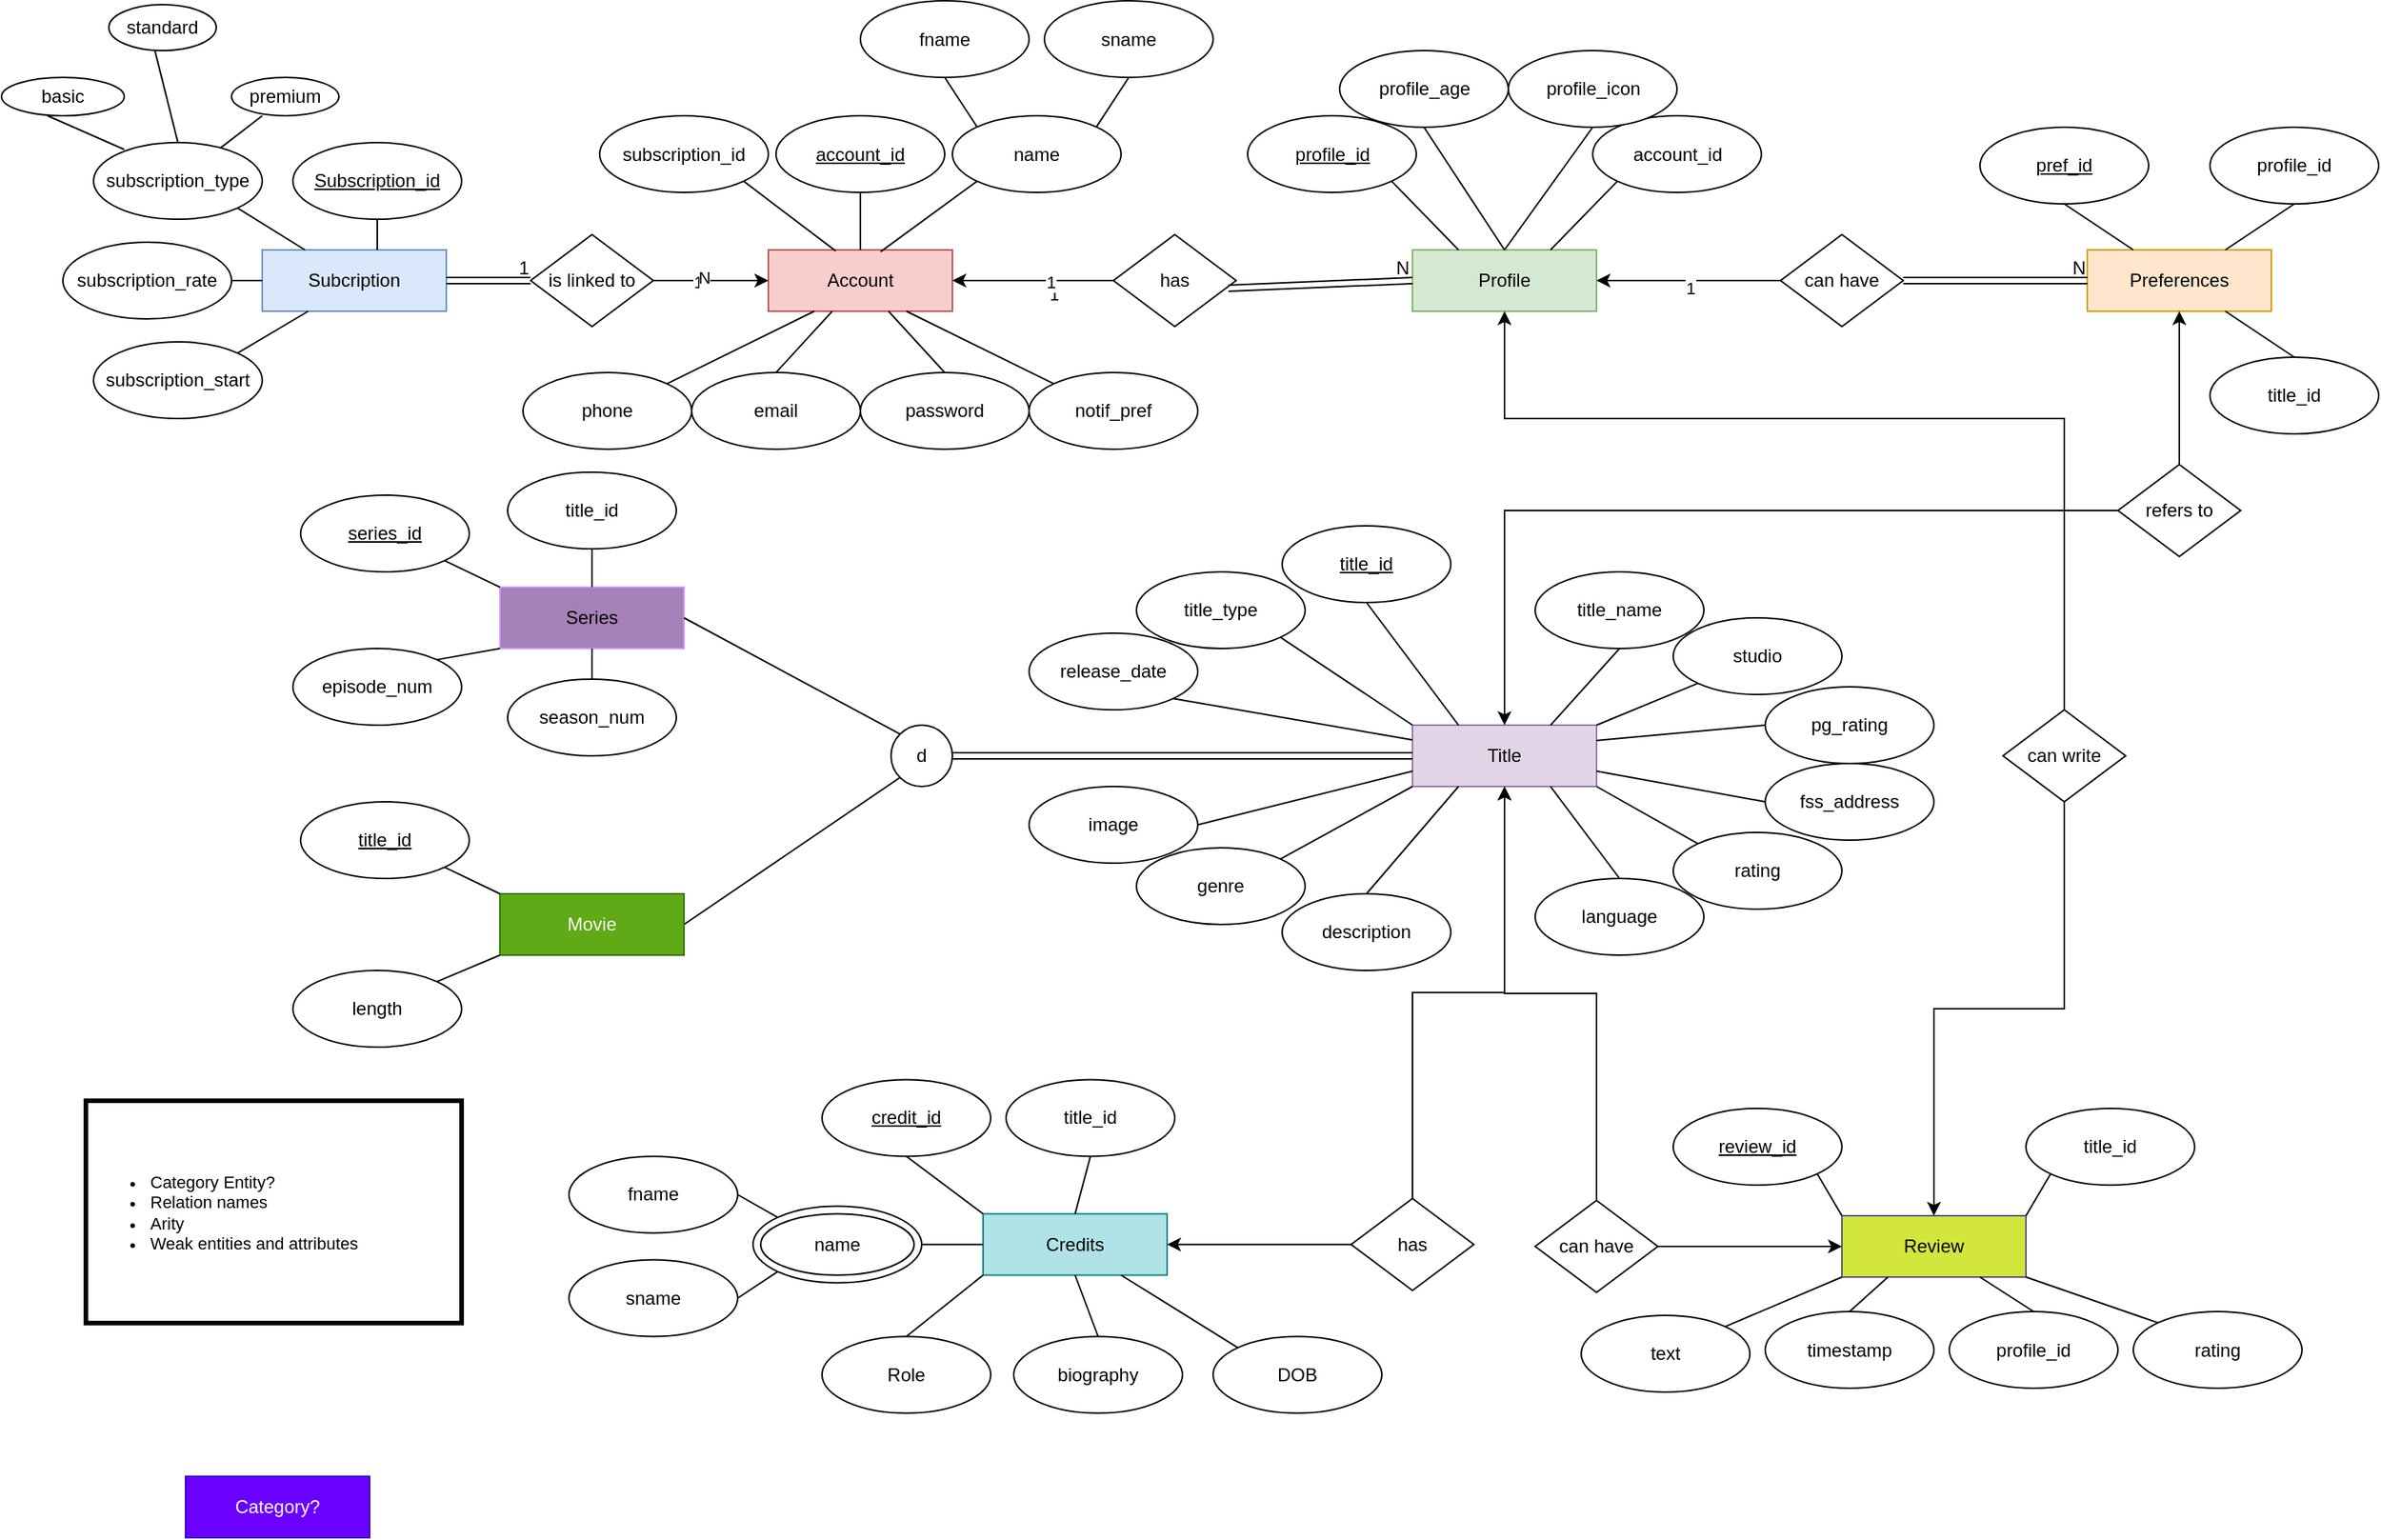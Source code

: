 <mxfile version="24.4.0" type="github">
  <diagram id="R2lEEEUBdFMjLlhIrx00" name="Page-1">
    <mxGraphModel dx="2068" dy="892" grid="1" gridSize="10" guides="1" tooltips="1" connect="1" arrows="1" fold="1" page="1" pageScale="1" pageWidth="850" pageHeight="1100" math="0" shadow="0" extFonts="Permanent Marker^https://fonts.googleapis.com/css?family=Permanent+Marker">
      <root>
        <mxCell id="0" />
        <mxCell id="1" parent="0" />
        <mxCell id="BXfX2sPfwJoqlkLl3I13-1" value="Subcription" style="rounded=0;whiteSpace=wrap;html=1;fillColor=#dae8fc;strokeColor=#6c8ebf;" parent="1" vertex="1">
          <mxGeometry x="170" y="190" width="120" height="40" as="geometry" />
        </mxCell>
        <mxCell id="BXfX2sPfwJoqlkLl3I13-2" value="Account" style="rounded=0;whiteSpace=wrap;html=1;fillColor=#f8cecc;strokeColor=#b85450;" parent="1" vertex="1">
          <mxGeometry x="500" y="190" width="120" height="40" as="geometry" />
        </mxCell>
        <mxCell id="BXfX2sPfwJoqlkLl3I13-3" value="Profile" style="whiteSpace=wrap;html=1;fillColor=#d5e8d4;strokeColor=#82b366;" parent="1" vertex="1">
          <mxGeometry x="920" y="190" width="120" height="40" as="geometry" />
        </mxCell>
        <mxCell id="BXfX2sPfwJoqlkLl3I13-4" value="Preferences" style="whiteSpace=wrap;html=1;fillColor=#ffe6cc;strokeColor=#d79b00;" parent="1" vertex="1">
          <mxGeometry x="1360" y="190" width="120" height="40" as="geometry" />
        </mxCell>
        <mxCell id="BXfX2sPfwJoqlkLl3I13-5" value="Title" style="whiteSpace=wrap;html=1;fillColor=#e1d5e7;strokeColor=#9673a6;" parent="1" vertex="1">
          <mxGeometry x="920" y="500" width="120" height="40" as="geometry" />
        </mxCell>
        <mxCell id="ndwgXnCIKZq1DW0BV6WI-14" style="edgeStyle=none;rounded=0;orthogonalLoop=1;jettySize=auto;html=1;exitX=1;exitY=0.5;exitDx=0;exitDy=0;entryX=0;entryY=1;entryDx=0;entryDy=0;strokeColor=default;align=center;verticalAlign=middle;fontFamily=Helvetica;fontSize=11;fontColor=default;labelBackgroundColor=default;endArrow=none;endFill=0;" parent="1" source="BXfX2sPfwJoqlkLl3I13-6" target="ndwgXnCIKZq1DW0BV6WI-3" edge="1">
          <mxGeometry relative="1" as="geometry" />
        </mxCell>
        <mxCell id="BXfX2sPfwJoqlkLl3I13-6" value="Movie" style="whiteSpace=wrap;html=1;fillColor=#60a917;strokeColor=#2D7600;fontColor=#ffffff;" parent="1" vertex="1">
          <mxGeometry x="325" y="610" width="120" height="40" as="geometry" />
        </mxCell>
        <mxCell id="BXfX2sPfwJoqlkLl3I13-7" value="Series" style="whiteSpace=wrap;html=1;fillColor=#A680B8;strokeColor=#CC99FF;" parent="1" vertex="1">
          <mxGeometry x="325" y="410" width="120" height="40" as="geometry" />
        </mxCell>
        <mxCell id="BXfX2sPfwJoqlkLl3I13-8" value="&lt;u&gt;Subscription_id&lt;/u&gt;" style="ellipse;whiteSpace=wrap;html=1;" parent="1" vertex="1">
          <mxGeometry x="190" y="120" width="110" height="50" as="geometry" />
        </mxCell>
        <mxCell id="ndwgXnCIKZq1DW0BV6WI-19" style="edgeStyle=none;rounded=0;orthogonalLoop=1;jettySize=auto;html=1;exitX=1;exitY=1;exitDx=0;exitDy=0;strokeColor=default;align=center;verticalAlign=middle;fontFamily=Helvetica;fontSize=11;fontColor=default;labelBackgroundColor=default;endArrow=none;endFill=0;" parent="1" source="BXfX2sPfwJoqlkLl3I13-11" target="BXfX2sPfwJoqlkLl3I13-1" edge="1">
          <mxGeometry relative="1" as="geometry" />
        </mxCell>
        <mxCell id="BXfX2sPfwJoqlkLl3I13-11" value="subscription_type" style="ellipse;whiteSpace=wrap;html=1;" parent="1" vertex="1">
          <mxGeometry x="60" y="120" width="110" height="50" as="geometry" />
        </mxCell>
        <mxCell id="4RAcwE54EBoy_HI3zGKQ-59" style="edgeStyle=none;rounded=0;orthogonalLoop=1;jettySize=auto;html=1;exitX=0.5;exitY=1;exitDx=0;exitDy=0;entryX=0.5;entryY=0;entryDx=0;entryDy=0;strokeColor=default;align=center;verticalAlign=middle;fontFamily=Helvetica;fontSize=11;fontColor=default;labelBackgroundColor=default;endArrow=none;endFill=0;" parent="1" source="BXfX2sPfwJoqlkLl3I13-12" target="BXfX2sPfwJoqlkLl3I13-2" edge="1">
          <mxGeometry relative="1" as="geometry" />
        </mxCell>
        <mxCell id="BXfX2sPfwJoqlkLl3I13-12" value="&lt;u&gt;account_id&lt;/u&gt;" style="ellipse;whiteSpace=wrap;html=1;" parent="1" vertex="1">
          <mxGeometry x="505" y="102.5" width="110" height="50" as="geometry" />
        </mxCell>
        <mxCell id="BXfX2sPfwJoqlkLl3I13-13" value="name" style="ellipse;whiteSpace=wrap;html=1;" parent="1" vertex="1">
          <mxGeometry x="620" y="102.5" width="110" height="50" as="geometry" />
        </mxCell>
        <mxCell id="4RAcwE54EBoy_HI3zGKQ-55" style="edgeStyle=none;rounded=0;orthogonalLoop=1;jettySize=auto;html=1;exitX=0;exitY=0;exitDx=0;exitDy=0;entryX=0.75;entryY=1;entryDx=0;entryDy=0;strokeColor=default;align=center;verticalAlign=middle;fontFamily=Helvetica;fontSize=11;fontColor=default;labelBackgroundColor=default;endArrow=none;endFill=0;" parent="1" source="BXfX2sPfwJoqlkLl3I13-15" target="BXfX2sPfwJoqlkLl3I13-2" edge="1">
          <mxGeometry relative="1" as="geometry" />
        </mxCell>
        <mxCell id="BXfX2sPfwJoqlkLl3I13-15" value="notif_pref" style="ellipse;whiteSpace=wrap;html=1;" parent="1" vertex="1">
          <mxGeometry x="670" y="270" width="110" height="50" as="geometry" />
        </mxCell>
        <mxCell id="4RAcwE54EBoy_HI3zGKQ-56" style="edgeStyle=none;rounded=0;orthogonalLoop=1;jettySize=auto;html=1;exitX=0.5;exitY=0;exitDx=0;exitDy=0;strokeColor=default;align=center;verticalAlign=middle;fontFamily=Helvetica;fontSize=11;fontColor=default;labelBackgroundColor=default;endArrow=none;endFill=0;" parent="1" source="BXfX2sPfwJoqlkLl3I13-16" target="BXfX2sPfwJoqlkLl3I13-2" edge="1">
          <mxGeometry relative="1" as="geometry" />
        </mxCell>
        <mxCell id="BXfX2sPfwJoqlkLl3I13-16" value="password" style="ellipse;whiteSpace=wrap;html=1;" parent="1" vertex="1">
          <mxGeometry x="560" y="270" width="110" height="50" as="geometry" />
        </mxCell>
        <mxCell id="4RAcwE54EBoy_HI3zGKQ-54" style="edgeStyle=none;rounded=0;orthogonalLoop=1;jettySize=auto;html=1;exitX=0.5;exitY=0;exitDx=0;exitDy=0;strokeColor=default;align=center;verticalAlign=middle;fontFamily=Helvetica;fontSize=11;fontColor=default;labelBackgroundColor=default;endArrow=none;endFill=0;" parent="1" source="BXfX2sPfwJoqlkLl3I13-17" target="BXfX2sPfwJoqlkLl3I13-2" edge="1">
          <mxGeometry relative="1" as="geometry" />
        </mxCell>
        <mxCell id="BXfX2sPfwJoqlkLl3I13-17" value="email&lt;span style=&quot;color: rgba(0, 0, 0, 0); font-family: monospace; font-size: 0px; text-align: start; text-wrap: nowrap;&quot;&gt;%3CmxGraphModel%3E%3Croot%3E%3CmxCell%20id%3D%220%22%2F%3E%3CmxCell%20id%3D%221%22%20parent%3D%220%22%2F%3E%3CmxCell%20id%3D%222%22%20value%3D%22user_id%22%20style%3D%22ellipse%3BwhiteSpace%3Dwrap%3Bhtml%3D1%3B%22%20vertex%3D%221%22%20parent%3D%221%22%3E%3CmxGeometry%20x%3D%22300%22%20y%3D%22500%22%20width%3D%22110%22%20height%3D%2250%22%20as%3D%22geometry%22%2F%3E%3C%2FmxCell%3E%3C%2Froot%3E%3C%2FmxGraphModel%3E&lt;/span&gt;&lt;span style=&quot;color: rgba(0, 0, 0, 0); font-family: monospace; font-size: 0px; text-align: start; text-wrap: nowrap;&quot;&gt;%3CmxGraphModel%3E%3Croot%3E%3CmxCell%20id%3D%220%22%2F%3E%3CmxCell%20id%3D%221%22%20parent%3D%220%22%2F%3E%3CmxCell%20id%3D%222%22%20value%3D%22user_id%22%20style%3D%22ellipse%3BwhiteSpace%3Dwrap%3Bhtml%3D1%3B%22%20vertex%3D%221%22%20parent%3D%221%22%3E%3CmxGeometry%20x%3D%22300%22%20y%3D%22500%22%20width%3D%22110%22%20height%3D%2250%22%20as%3D%22geometry%22%2F%3E%3C%2FmxCell%3E%3C%2Froot%3E%3C%2FmxGraphModel%3E&lt;/span&gt;" style="ellipse;whiteSpace=wrap;html=1;" parent="1" vertex="1">
          <mxGeometry x="450" y="270" width="110" height="50" as="geometry" />
        </mxCell>
        <mxCell id="4RAcwE54EBoy_HI3zGKQ-53" style="rounded=0;orthogonalLoop=1;jettySize=auto;html=1;exitX=1;exitY=0;exitDx=0;exitDy=0;entryX=0.25;entryY=1;entryDx=0;entryDy=0;endArrow=none;endFill=0;" parent="1" source="BXfX2sPfwJoqlkLl3I13-18" target="BXfX2sPfwJoqlkLl3I13-2" edge="1">
          <mxGeometry relative="1" as="geometry" />
        </mxCell>
        <mxCell id="BXfX2sPfwJoqlkLl3I13-18" value="phone" style="ellipse;whiteSpace=wrap;html=1;" parent="1" vertex="1">
          <mxGeometry x="340" y="270" width="110" height="50" as="geometry" />
        </mxCell>
        <mxCell id="BXfX2sPfwJoqlkLl3I13-19" value="subscription_id" style="ellipse;whiteSpace=wrap;html=1;" parent="1" vertex="1">
          <mxGeometry x="390" y="102.5" width="110" height="50" as="geometry" />
        </mxCell>
        <mxCell id="4RAcwE54EBoy_HI3zGKQ-62" style="edgeStyle=none;rounded=0;orthogonalLoop=1;jettySize=auto;html=1;exitX=0.5;exitY=1;exitDx=0;exitDy=0;entryX=0;entryY=0;entryDx=0;entryDy=0;strokeColor=default;align=center;verticalAlign=middle;fontFamily=Helvetica;fontSize=11;fontColor=default;labelBackgroundColor=default;endArrow=none;endFill=0;" parent="1" source="BXfX2sPfwJoqlkLl3I13-20" target="BXfX2sPfwJoqlkLl3I13-13" edge="1">
          <mxGeometry relative="1" as="geometry" />
        </mxCell>
        <mxCell id="BXfX2sPfwJoqlkLl3I13-20" value="fname" style="ellipse;whiteSpace=wrap;html=1;" parent="1" vertex="1">
          <mxGeometry x="560" y="27.5" width="110" height="50" as="geometry" />
        </mxCell>
        <mxCell id="4RAcwE54EBoy_HI3zGKQ-63" style="edgeStyle=none;rounded=0;orthogonalLoop=1;jettySize=auto;html=1;exitX=0.5;exitY=1;exitDx=0;exitDy=0;entryX=1;entryY=0;entryDx=0;entryDy=0;strokeColor=default;align=center;verticalAlign=middle;fontFamily=Helvetica;fontSize=11;fontColor=default;labelBackgroundColor=default;endArrow=none;endFill=0;" parent="1" source="BXfX2sPfwJoqlkLl3I13-21" target="BXfX2sPfwJoqlkLl3I13-13" edge="1">
          <mxGeometry relative="1" as="geometry" />
        </mxCell>
        <mxCell id="BXfX2sPfwJoqlkLl3I13-21" value="sname" style="ellipse;whiteSpace=wrap;html=1;" parent="1" vertex="1">
          <mxGeometry x="680" y="27.5" width="110" height="50" as="geometry" />
        </mxCell>
        <mxCell id="4RAcwE54EBoy_HI3zGKQ-67" style="edgeStyle=none;rounded=0;orthogonalLoop=1;jettySize=auto;html=1;exitX=0;exitY=1;exitDx=0;exitDy=0;entryX=0.75;entryY=0;entryDx=0;entryDy=0;strokeColor=default;align=center;verticalAlign=middle;fontFamily=Helvetica;fontSize=11;fontColor=default;labelBackgroundColor=default;endArrow=none;endFill=0;" parent="1" source="BXfX2sPfwJoqlkLl3I13-22" target="BXfX2sPfwJoqlkLl3I13-3" edge="1">
          <mxGeometry relative="1" as="geometry" />
        </mxCell>
        <mxCell id="BXfX2sPfwJoqlkLl3I13-22" value="account_id" style="ellipse;whiteSpace=wrap;html=1;" parent="1" vertex="1">
          <mxGeometry x="1037.5" y="102.5" width="110" height="50" as="geometry" />
        </mxCell>
        <mxCell id="4RAcwE54EBoy_HI3zGKQ-64" style="edgeStyle=none;rounded=0;orthogonalLoop=1;jettySize=auto;html=1;exitX=1;exitY=1;exitDx=0;exitDy=0;entryX=0.25;entryY=0;entryDx=0;entryDy=0;strokeColor=default;align=center;verticalAlign=middle;fontFamily=Helvetica;fontSize=11;fontColor=default;labelBackgroundColor=default;endArrow=none;endFill=0;" parent="1" source="BXfX2sPfwJoqlkLl3I13-23" target="BXfX2sPfwJoqlkLl3I13-3" edge="1">
          <mxGeometry relative="1" as="geometry" />
        </mxCell>
        <mxCell id="BXfX2sPfwJoqlkLl3I13-23" value="&lt;u&gt;profile_id&lt;/u&gt;" style="ellipse;whiteSpace=wrap;html=1;" parent="1" vertex="1">
          <mxGeometry x="812.5" y="102.5" width="110" height="50" as="geometry" />
        </mxCell>
        <mxCell id="4RAcwE54EBoy_HI3zGKQ-66" style="edgeStyle=none;rounded=0;orthogonalLoop=1;jettySize=auto;html=1;exitX=0.5;exitY=1;exitDx=0;exitDy=0;entryX=0.5;entryY=0;entryDx=0;entryDy=0;strokeColor=default;align=center;verticalAlign=middle;fontFamily=Helvetica;fontSize=11;fontColor=default;labelBackgroundColor=default;endArrow=none;endFill=0;" parent="1" source="BXfX2sPfwJoqlkLl3I13-25" target="BXfX2sPfwJoqlkLl3I13-3" edge="1">
          <mxGeometry relative="1" as="geometry" />
        </mxCell>
        <mxCell id="BXfX2sPfwJoqlkLl3I13-25" value="profile_icon" style="ellipse;whiteSpace=wrap;html=1;" parent="1" vertex="1">
          <mxGeometry x="982.5" y="60" width="110" height="50" as="geometry" />
        </mxCell>
        <mxCell id="4RAcwE54EBoy_HI3zGKQ-65" style="edgeStyle=none;rounded=0;orthogonalLoop=1;jettySize=auto;html=1;exitX=0.5;exitY=1;exitDx=0;exitDy=0;entryX=0.5;entryY=0;entryDx=0;entryDy=0;strokeColor=default;align=center;verticalAlign=middle;fontFamily=Helvetica;fontSize=11;fontColor=default;labelBackgroundColor=default;endArrow=none;endFill=0;" parent="1" source="BXfX2sPfwJoqlkLl3I13-26" target="BXfX2sPfwJoqlkLl3I13-3" edge="1">
          <mxGeometry relative="1" as="geometry" />
        </mxCell>
        <mxCell id="BXfX2sPfwJoqlkLl3I13-26" value="profile_age" style="ellipse;whiteSpace=wrap;html=1;" parent="1" vertex="1">
          <mxGeometry x="872.5" y="60" width="110" height="50" as="geometry" />
        </mxCell>
        <mxCell id="4RAcwE54EBoy_HI3zGKQ-78" style="edgeStyle=none;rounded=0;orthogonalLoop=1;jettySize=auto;html=1;exitX=0.5;exitY=1;exitDx=0;exitDy=0;entryX=0.25;entryY=0;entryDx=0;entryDy=0;strokeColor=default;align=center;verticalAlign=middle;fontFamily=Helvetica;fontSize=11;fontColor=default;labelBackgroundColor=default;endArrow=none;endFill=0;" parent="1" source="BXfX2sPfwJoqlkLl3I13-27" target="BXfX2sPfwJoqlkLl3I13-5" edge="1">
          <mxGeometry relative="1" as="geometry" />
        </mxCell>
        <mxCell id="BXfX2sPfwJoqlkLl3I13-27" value="&lt;u&gt;title_id&lt;/u&gt;" style="ellipse;whiteSpace=wrap;html=1;" parent="1" vertex="1">
          <mxGeometry x="835" y="370" width="110" height="50" as="geometry" />
        </mxCell>
        <mxCell id="4RAcwE54EBoy_HI3zGKQ-84" style="edgeStyle=none;rounded=0;orthogonalLoop=1;jettySize=auto;html=1;exitX=0.5;exitY=1;exitDx=0;exitDy=0;entryX=0.75;entryY=0;entryDx=0;entryDy=0;strokeColor=default;align=center;verticalAlign=middle;fontFamily=Helvetica;fontSize=11;fontColor=default;labelBackgroundColor=default;endArrow=none;endFill=0;" parent="1" source="BXfX2sPfwJoqlkLl3I13-28" target="BXfX2sPfwJoqlkLl3I13-5" edge="1">
          <mxGeometry relative="1" as="geometry" />
        </mxCell>
        <mxCell id="BXfX2sPfwJoqlkLl3I13-28" value="title_name" style="ellipse;whiteSpace=wrap;html=1;" parent="1" vertex="1">
          <mxGeometry x="1000" y="400" width="110" height="50" as="geometry" />
        </mxCell>
        <mxCell id="4RAcwE54EBoy_HI3zGKQ-82" style="edgeStyle=none;rounded=0;orthogonalLoop=1;jettySize=auto;html=1;exitX=1;exitY=0;exitDx=0;exitDy=0;entryX=0;entryY=1;entryDx=0;entryDy=0;strokeColor=default;align=center;verticalAlign=middle;fontFamily=Helvetica;fontSize=11;fontColor=default;labelBackgroundColor=default;endArrow=none;endFill=0;" parent="1" source="BXfX2sPfwJoqlkLl3I13-29" target="BXfX2sPfwJoqlkLl3I13-5" edge="1">
          <mxGeometry relative="1" as="geometry" />
        </mxCell>
        <mxCell id="BXfX2sPfwJoqlkLl3I13-29" value="genre" style="ellipse;whiteSpace=wrap;html=1;" parent="1" vertex="1">
          <mxGeometry x="740" y="580" width="110" height="50" as="geometry" />
        </mxCell>
        <mxCell id="4RAcwE54EBoy_HI3zGKQ-85" style="edgeStyle=none;rounded=0;orthogonalLoop=1;jettySize=auto;html=1;exitX=0;exitY=1;exitDx=0;exitDy=0;entryX=1;entryY=0;entryDx=0;entryDy=0;strokeColor=default;align=center;verticalAlign=middle;fontFamily=Helvetica;fontSize=11;fontColor=default;labelBackgroundColor=default;endArrow=none;endFill=0;" parent="1" source="BXfX2sPfwJoqlkLl3I13-30" target="BXfX2sPfwJoqlkLl3I13-5" edge="1">
          <mxGeometry relative="1" as="geometry" />
        </mxCell>
        <mxCell id="BXfX2sPfwJoqlkLl3I13-30" value="studio" style="ellipse;whiteSpace=wrap;html=1;" parent="1" vertex="1">
          <mxGeometry x="1090" y="430" width="110" height="50" as="geometry" />
        </mxCell>
        <mxCell id="4RAcwE54EBoy_HI3zGKQ-89" style="edgeStyle=none;rounded=0;orthogonalLoop=1;jettySize=auto;html=1;exitX=0.5;exitY=0;exitDx=0;exitDy=0;entryX=0.75;entryY=1;entryDx=0;entryDy=0;strokeColor=default;align=center;verticalAlign=middle;fontFamily=Helvetica;fontSize=11;fontColor=default;labelBackgroundColor=default;endArrow=none;endFill=0;" parent="1" source="BXfX2sPfwJoqlkLl3I13-31" target="BXfX2sPfwJoqlkLl3I13-5" edge="1">
          <mxGeometry relative="1" as="geometry" />
        </mxCell>
        <mxCell id="BXfX2sPfwJoqlkLl3I13-31" value="language" style="ellipse;whiteSpace=wrap;html=1;" parent="1" vertex="1">
          <mxGeometry x="1000" y="600" width="110" height="50" as="geometry" />
        </mxCell>
        <mxCell id="4RAcwE54EBoy_HI3zGKQ-86" style="edgeStyle=none;rounded=0;orthogonalLoop=1;jettySize=auto;html=1;exitX=0;exitY=0.5;exitDx=0;exitDy=0;entryX=1;entryY=0.25;entryDx=0;entryDy=0;strokeColor=default;align=center;verticalAlign=middle;fontFamily=Helvetica;fontSize=11;fontColor=default;labelBackgroundColor=default;endArrow=none;endFill=0;" parent="1" source="BXfX2sPfwJoqlkLl3I13-32" target="BXfX2sPfwJoqlkLl3I13-5" edge="1">
          <mxGeometry relative="1" as="geometry" />
        </mxCell>
        <mxCell id="BXfX2sPfwJoqlkLl3I13-32" value="pg_rating" style="ellipse;whiteSpace=wrap;html=1;" parent="1" vertex="1">
          <mxGeometry x="1150" y="475" width="110" height="50" as="geometry" />
        </mxCell>
        <mxCell id="4RAcwE54EBoy_HI3zGKQ-81" style="edgeStyle=none;rounded=0;orthogonalLoop=1;jettySize=auto;html=1;exitX=1;exitY=0.5;exitDx=0;exitDy=0;entryX=0;entryY=0.75;entryDx=0;entryDy=0;strokeColor=default;align=center;verticalAlign=middle;fontFamily=Helvetica;fontSize=11;fontColor=default;labelBackgroundColor=default;endArrow=none;endFill=0;" parent="1" source="BXfX2sPfwJoqlkLl3I13-33" target="BXfX2sPfwJoqlkLl3I13-5" edge="1">
          <mxGeometry relative="1" as="geometry" />
        </mxCell>
        <mxCell id="BXfX2sPfwJoqlkLl3I13-33" value="image" style="ellipse;whiteSpace=wrap;html=1;" parent="1" vertex="1">
          <mxGeometry x="670" y="540" width="110" height="50" as="geometry" />
        </mxCell>
        <mxCell id="4RAcwE54EBoy_HI3zGKQ-83" style="edgeStyle=none;rounded=0;orthogonalLoop=1;jettySize=auto;html=1;exitX=0.5;exitY=0;exitDx=0;exitDy=0;entryX=0.25;entryY=1;entryDx=0;entryDy=0;strokeColor=default;align=center;verticalAlign=middle;fontFamily=Helvetica;fontSize=11;fontColor=default;labelBackgroundColor=default;endArrow=none;endFill=0;" parent="1" source="BXfX2sPfwJoqlkLl3I13-34" target="BXfX2sPfwJoqlkLl3I13-5" edge="1">
          <mxGeometry relative="1" as="geometry" />
        </mxCell>
        <mxCell id="BXfX2sPfwJoqlkLl3I13-34" value="description" style="ellipse;whiteSpace=wrap;html=1;" parent="1" vertex="1">
          <mxGeometry x="835" y="610" width="110" height="50" as="geometry" />
        </mxCell>
        <mxCell id="4RAcwE54EBoy_HI3zGKQ-88" style="edgeStyle=none;rounded=0;orthogonalLoop=1;jettySize=auto;html=1;exitX=0;exitY=0;exitDx=0;exitDy=0;entryX=1;entryY=1;entryDx=0;entryDy=0;strokeColor=default;align=center;verticalAlign=middle;fontFamily=Helvetica;fontSize=11;fontColor=default;labelBackgroundColor=default;endArrow=none;endFill=0;" parent="1" source="BXfX2sPfwJoqlkLl3I13-35" target="BXfX2sPfwJoqlkLl3I13-5" edge="1">
          <mxGeometry relative="1" as="geometry" />
        </mxCell>
        <mxCell id="BXfX2sPfwJoqlkLl3I13-35" value="rating" style="ellipse;whiteSpace=wrap;html=1;" parent="1" vertex="1">
          <mxGeometry x="1090" y="570" width="110" height="50" as="geometry" />
        </mxCell>
        <mxCell id="4RAcwE54EBoy_HI3zGKQ-80" style="edgeStyle=none;rounded=0;orthogonalLoop=1;jettySize=auto;html=1;exitX=1;exitY=1;exitDx=0;exitDy=0;strokeColor=default;align=center;verticalAlign=middle;fontFamily=Helvetica;fontSize=11;fontColor=default;labelBackgroundColor=default;endArrow=none;endFill=0;" parent="1" source="BXfX2sPfwJoqlkLl3I13-36" target="BXfX2sPfwJoqlkLl3I13-5" edge="1">
          <mxGeometry relative="1" as="geometry" />
        </mxCell>
        <mxCell id="BXfX2sPfwJoqlkLl3I13-36" value="release_date" style="ellipse;whiteSpace=wrap;html=1;" parent="1" vertex="1">
          <mxGeometry x="670" y="440" width="110" height="50" as="geometry" />
        </mxCell>
        <mxCell id="4RAcwE54EBoy_HI3zGKQ-79" style="edgeStyle=none;rounded=0;orthogonalLoop=1;jettySize=auto;html=1;exitX=1;exitY=1;exitDx=0;exitDy=0;entryX=0;entryY=0;entryDx=0;entryDy=0;strokeColor=default;align=center;verticalAlign=middle;fontFamily=Helvetica;fontSize=11;fontColor=default;labelBackgroundColor=default;endArrow=none;endFill=0;" parent="1" source="BXfX2sPfwJoqlkLl3I13-37" target="BXfX2sPfwJoqlkLl3I13-5" edge="1">
          <mxGeometry relative="1" as="geometry" />
        </mxCell>
        <mxCell id="BXfX2sPfwJoqlkLl3I13-37" value="title_type" style="ellipse;whiteSpace=wrap;html=1;" parent="1" vertex="1">
          <mxGeometry x="740" y="400" width="110" height="50" as="geometry" />
        </mxCell>
        <mxCell id="4RAcwE54EBoy_HI3zGKQ-69" style="edgeStyle=none;rounded=0;orthogonalLoop=1;jettySize=auto;html=1;exitX=0.5;exitY=1;exitDx=0;exitDy=0;entryX=0.75;entryY=0;entryDx=0;entryDy=0;strokeColor=default;align=center;verticalAlign=middle;fontFamily=Helvetica;fontSize=11;fontColor=default;labelBackgroundColor=default;endArrow=none;endFill=0;" parent="1" source="BXfX2sPfwJoqlkLl3I13-38" target="BXfX2sPfwJoqlkLl3I13-4" edge="1">
          <mxGeometry relative="1" as="geometry" />
        </mxCell>
        <mxCell id="BXfX2sPfwJoqlkLl3I13-38" value="profile_id" style="ellipse;whiteSpace=wrap;html=1;" parent="1" vertex="1">
          <mxGeometry x="1440" y="110" width="110" height="50" as="geometry" />
        </mxCell>
        <mxCell id="4RAcwE54EBoy_HI3zGKQ-68" style="edgeStyle=none;rounded=0;orthogonalLoop=1;jettySize=auto;html=1;exitX=0.5;exitY=1;exitDx=0;exitDy=0;entryX=0.25;entryY=0;entryDx=0;entryDy=0;strokeColor=default;align=center;verticalAlign=middle;fontFamily=Helvetica;fontSize=11;fontColor=default;labelBackgroundColor=default;endArrow=none;endFill=0;" parent="1" source="BXfX2sPfwJoqlkLl3I13-39" target="BXfX2sPfwJoqlkLl3I13-4" edge="1">
          <mxGeometry relative="1" as="geometry" />
        </mxCell>
        <mxCell id="BXfX2sPfwJoqlkLl3I13-39" value="&lt;u&gt;pref_id&lt;/u&gt;" style="ellipse;whiteSpace=wrap;html=1;" parent="1" vertex="1">
          <mxGeometry x="1290" y="110" width="110" height="50" as="geometry" />
        </mxCell>
        <mxCell id="4RAcwE54EBoy_HI3zGKQ-107" style="edgeStyle=none;rounded=0;orthogonalLoop=1;jettySize=auto;html=1;exitX=0.5;exitY=0;exitDx=0;exitDy=0;entryX=0.75;entryY=1;entryDx=0;entryDy=0;strokeColor=default;align=center;verticalAlign=middle;fontFamily=Helvetica;fontSize=11;fontColor=default;labelBackgroundColor=default;endArrow=none;endFill=0;" parent="1" source="BXfX2sPfwJoqlkLl3I13-40" target="BXfX2sPfwJoqlkLl3I13-4" edge="1">
          <mxGeometry relative="1" as="geometry" />
        </mxCell>
        <mxCell id="BXfX2sPfwJoqlkLl3I13-40" value="title_id" style="ellipse;whiteSpace=wrap;html=1;" parent="1" vertex="1">
          <mxGeometry x="1440" y="260" width="110" height="50" as="geometry" />
        </mxCell>
        <mxCell id="BXfX2sPfwJoqlkLl3I13-41" value="Credits" style="whiteSpace=wrap;html=1;fillColor=#b0e3e6;strokeColor=#0e8088;" parent="1" vertex="1">
          <mxGeometry x="640" y="818.75" width="120" height="40" as="geometry" />
        </mxCell>
        <mxCell id="4RAcwE54EBoy_HI3zGKQ-95" style="edgeStyle=none;rounded=0;orthogonalLoop=1;jettySize=auto;html=1;exitX=0.5;exitY=1;exitDx=0;exitDy=0;entryX=0;entryY=0;entryDx=0;entryDy=0;strokeColor=default;align=center;verticalAlign=middle;fontFamily=Helvetica;fontSize=11;fontColor=default;labelBackgroundColor=default;endArrow=none;endFill=0;" parent="1" source="BXfX2sPfwJoqlkLl3I13-42" target="BXfX2sPfwJoqlkLl3I13-41" edge="1">
          <mxGeometry relative="1" as="geometry" />
        </mxCell>
        <mxCell id="BXfX2sPfwJoqlkLl3I13-42" value="&lt;u&gt;credit_id&lt;/u&gt;" style="ellipse;whiteSpace=wrap;html=1;" parent="1" vertex="1">
          <mxGeometry x="535" y="731.25" width="110" height="50" as="geometry" />
        </mxCell>
        <mxCell id="4RAcwE54EBoy_HI3zGKQ-96" style="edgeStyle=none;rounded=0;orthogonalLoop=1;jettySize=auto;html=1;exitX=0.5;exitY=1;exitDx=0;exitDy=0;entryX=0.5;entryY=0;entryDx=0;entryDy=0;strokeColor=default;align=center;verticalAlign=middle;fontFamily=Helvetica;fontSize=11;fontColor=default;labelBackgroundColor=default;endArrow=none;endFill=0;" parent="1" source="BXfX2sPfwJoqlkLl3I13-43" target="BXfX2sPfwJoqlkLl3I13-41" edge="1">
          <mxGeometry relative="1" as="geometry" />
        </mxCell>
        <mxCell id="BXfX2sPfwJoqlkLl3I13-43" value="title_id" style="ellipse;whiteSpace=wrap;html=1;" parent="1" vertex="1">
          <mxGeometry x="655" y="731.25" width="110" height="50" as="geometry" />
        </mxCell>
        <mxCell id="4RAcwE54EBoy_HI3zGKQ-98" style="edgeStyle=none;rounded=0;orthogonalLoop=1;jettySize=auto;html=1;exitX=0.5;exitY=0;exitDx=0;exitDy=0;entryX=0.5;entryY=1;entryDx=0;entryDy=0;strokeColor=default;align=center;verticalAlign=middle;fontFamily=Helvetica;fontSize=11;fontColor=default;labelBackgroundColor=default;endArrow=none;endFill=0;" parent="1" source="BXfX2sPfwJoqlkLl3I13-44" target="BXfX2sPfwJoqlkLl3I13-41" edge="1">
          <mxGeometry relative="1" as="geometry" />
        </mxCell>
        <mxCell id="BXfX2sPfwJoqlkLl3I13-44" value="biography" style="ellipse;whiteSpace=wrap;html=1;" parent="1" vertex="1">
          <mxGeometry x="660" y="898.75" width="110" height="50" as="geometry" />
        </mxCell>
        <mxCell id="4RAcwE54EBoy_HI3zGKQ-97" style="edgeStyle=none;rounded=0;orthogonalLoop=1;jettySize=auto;html=1;exitX=0.5;exitY=0;exitDx=0;exitDy=0;entryX=0;entryY=1;entryDx=0;entryDy=0;strokeColor=default;align=center;verticalAlign=middle;fontFamily=Helvetica;fontSize=11;fontColor=default;labelBackgroundColor=default;endArrow=none;endFill=0;" parent="1" source="BXfX2sPfwJoqlkLl3I13-45" target="BXfX2sPfwJoqlkLl3I13-41" edge="1">
          <mxGeometry relative="1" as="geometry" />
        </mxCell>
        <mxCell id="BXfX2sPfwJoqlkLl3I13-45" value="Role" style="ellipse;whiteSpace=wrap;html=1;" parent="1" vertex="1">
          <mxGeometry x="535" y="898.75" width="110" height="50" as="geometry" />
        </mxCell>
        <mxCell id="4RAcwE54EBoy_HI3zGKQ-99" style="edgeStyle=none;rounded=0;orthogonalLoop=1;jettySize=auto;html=1;exitX=0;exitY=0;exitDx=0;exitDy=0;entryX=0.75;entryY=1;entryDx=0;entryDy=0;strokeColor=default;align=center;verticalAlign=middle;fontFamily=Helvetica;fontSize=11;fontColor=default;labelBackgroundColor=default;endArrow=none;endFill=0;" parent="1" source="BXfX2sPfwJoqlkLl3I13-46" target="BXfX2sPfwJoqlkLl3I13-41" edge="1">
          <mxGeometry relative="1" as="geometry" />
        </mxCell>
        <mxCell id="BXfX2sPfwJoqlkLl3I13-46" value="DOB" style="ellipse;whiteSpace=wrap;html=1;" parent="1" vertex="1">
          <mxGeometry x="790" y="898.75" width="110" height="50" as="geometry" />
        </mxCell>
        <mxCell id="4RAcwE54EBoy_HI3zGKQ-94" style="edgeStyle=none;rounded=0;orthogonalLoop=1;jettySize=auto;html=1;exitX=1;exitY=0.5;exitDx=0;exitDy=0;entryX=0;entryY=0.5;entryDx=0;entryDy=0;strokeColor=default;align=center;verticalAlign=middle;fontFamily=Helvetica;fontSize=11;fontColor=default;labelBackgroundColor=default;endArrow=none;endFill=0;" parent="1" source="BXfX2sPfwJoqlkLl3I13-51" target="BXfX2sPfwJoqlkLl3I13-41" edge="1">
          <mxGeometry relative="1" as="geometry" />
        </mxCell>
        <mxCell id="BXfX2sPfwJoqlkLl3I13-51" value="" style="ellipse;whiteSpace=wrap;html=1;" parent="1" vertex="1">
          <mxGeometry x="490" y="813.75" width="110" height="50" as="geometry" />
        </mxCell>
        <mxCell id="BXfX2sPfwJoqlkLl3I13-52" value="name" style="ellipse;whiteSpace=wrap;html=1;" parent="1" vertex="1">
          <mxGeometry x="495" y="818.75" width="100" height="40" as="geometry" />
        </mxCell>
        <mxCell id="4RAcwE54EBoy_HI3zGKQ-92" style="edgeStyle=none;rounded=0;orthogonalLoop=1;jettySize=auto;html=1;exitX=1;exitY=0.5;exitDx=0;exitDy=0;entryX=0;entryY=0;entryDx=0;entryDy=0;strokeColor=default;align=center;verticalAlign=middle;fontFamily=Helvetica;fontSize=11;fontColor=default;labelBackgroundColor=default;endArrow=none;endFill=0;" parent="1" source="BXfX2sPfwJoqlkLl3I13-53" target="BXfX2sPfwJoqlkLl3I13-51" edge="1">
          <mxGeometry relative="1" as="geometry" />
        </mxCell>
        <mxCell id="BXfX2sPfwJoqlkLl3I13-53" value="fname" style="ellipse;whiteSpace=wrap;html=1;" parent="1" vertex="1">
          <mxGeometry x="370" y="781.25" width="110" height="50" as="geometry" />
        </mxCell>
        <mxCell id="4RAcwE54EBoy_HI3zGKQ-93" style="edgeStyle=none;rounded=0;orthogonalLoop=1;jettySize=auto;html=1;exitX=1;exitY=0.5;exitDx=0;exitDy=0;entryX=0;entryY=1;entryDx=0;entryDy=0;strokeColor=default;align=center;verticalAlign=middle;fontFamily=Helvetica;fontSize=11;fontColor=default;labelBackgroundColor=default;endArrow=none;endFill=0;" parent="1" source="BXfX2sPfwJoqlkLl3I13-54" target="BXfX2sPfwJoqlkLl3I13-51" edge="1">
          <mxGeometry relative="1" as="geometry" />
        </mxCell>
        <mxCell id="BXfX2sPfwJoqlkLl3I13-54" value="sname" style="ellipse;whiteSpace=wrap;html=1;" parent="1" vertex="1">
          <mxGeometry x="370" y="848.75" width="110" height="50" as="geometry" />
        </mxCell>
        <mxCell id="BXfX2sPfwJoqlkLl3I13-55" value="Review" style="whiteSpace=wrap;html=1;fillColor=#d2e63d;strokeColor=#56517e;" parent="1" vertex="1">
          <mxGeometry x="1200" y="820" width="120" height="40" as="geometry" />
        </mxCell>
        <mxCell id="4RAcwE54EBoy_HI3zGKQ-101" style="edgeStyle=none;rounded=0;orthogonalLoop=1;jettySize=auto;html=1;exitX=1;exitY=1;exitDx=0;exitDy=0;entryX=0;entryY=0;entryDx=0;entryDy=0;strokeColor=default;align=center;verticalAlign=middle;fontFamily=Helvetica;fontSize=11;fontColor=default;labelBackgroundColor=default;endArrow=none;endFill=0;" parent="1" source="BXfX2sPfwJoqlkLl3I13-56" target="BXfX2sPfwJoqlkLl3I13-55" edge="1">
          <mxGeometry relative="1" as="geometry" />
        </mxCell>
        <mxCell id="BXfX2sPfwJoqlkLl3I13-56" value="&lt;u&gt;review_id&lt;/u&gt;" style="ellipse;whiteSpace=wrap;html=1;" parent="1" vertex="1">
          <mxGeometry x="1090" y="750" width="110" height="50" as="geometry" />
        </mxCell>
        <mxCell id="4RAcwE54EBoy_HI3zGKQ-103" style="edgeStyle=none;rounded=0;orthogonalLoop=1;jettySize=auto;html=1;exitX=0.5;exitY=0;exitDx=0;exitDy=0;entryX=0.25;entryY=1;entryDx=0;entryDy=0;strokeColor=default;align=center;verticalAlign=middle;fontFamily=Helvetica;fontSize=11;fontColor=default;labelBackgroundColor=default;endArrow=none;endFill=0;" parent="1" source="BXfX2sPfwJoqlkLl3I13-57" target="BXfX2sPfwJoqlkLl3I13-55" edge="1">
          <mxGeometry relative="1" as="geometry" />
        </mxCell>
        <mxCell id="BXfX2sPfwJoqlkLl3I13-57" value="timestamp" style="ellipse;whiteSpace=wrap;html=1;" parent="1" vertex="1">
          <mxGeometry x="1150" y="882.5" width="110" height="50" as="geometry" />
        </mxCell>
        <mxCell id="4RAcwE54EBoy_HI3zGKQ-104" style="edgeStyle=none;rounded=0;orthogonalLoop=1;jettySize=auto;html=1;exitX=0.5;exitY=0;exitDx=0;exitDy=0;entryX=0.75;entryY=1;entryDx=0;entryDy=0;strokeColor=default;align=center;verticalAlign=middle;fontFamily=Helvetica;fontSize=11;fontColor=default;labelBackgroundColor=default;endArrow=none;endFill=0;" parent="1" source="BXfX2sPfwJoqlkLl3I13-58" target="BXfX2sPfwJoqlkLl3I13-55" edge="1">
          <mxGeometry relative="1" as="geometry" />
        </mxCell>
        <mxCell id="BXfX2sPfwJoqlkLl3I13-58" value="profile_id" style="ellipse;whiteSpace=wrap;html=1;" parent="1" vertex="1">
          <mxGeometry x="1270" y="882.5" width="110" height="50" as="geometry" />
        </mxCell>
        <mxCell id="4RAcwE54EBoy_HI3zGKQ-100" style="edgeStyle=none;rounded=0;orthogonalLoop=1;jettySize=auto;html=1;exitX=0;exitY=1;exitDx=0;exitDy=0;entryX=1;entryY=0;entryDx=0;entryDy=0;strokeColor=default;align=center;verticalAlign=middle;fontFamily=Helvetica;fontSize=11;fontColor=default;labelBackgroundColor=default;endArrow=none;endFill=0;" parent="1" source="BXfX2sPfwJoqlkLl3I13-59" target="BXfX2sPfwJoqlkLl3I13-55" edge="1">
          <mxGeometry relative="1" as="geometry" />
        </mxCell>
        <mxCell id="BXfX2sPfwJoqlkLl3I13-59" value="title_id" style="ellipse;whiteSpace=wrap;html=1;" parent="1" vertex="1">
          <mxGeometry x="1320" y="750" width="110" height="50" as="geometry" />
        </mxCell>
        <mxCell id="4RAcwE54EBoy_HI3zGKQ-102" style="edgeStyle=none;rounded=0;orthogonalLoop=1;jettySize=auto;html=1;exitX=1;exitY=0;exitDx=0;exitDy=0;entryX=0;entryY=1;entryDx=0;entryDy=0;strokeColor=default;align=center;verticalAlign=middle;fontFamily=Helvetica;fontSize=11;fontColor=default;labelBackgroundColor=default;endArrow=none;endFill=0;" parent="1" source="BXfX2sPfwJoqlkLl3I13-60" target="BXfX2sPfwJoqlkLl3I13-55" edge="1">
          <mxGeometry relative="1" as="geometry" />
        </mxCell>
        <mxCell id="BXfX2sPfwJoqlkLl3I13-60" value="text" style="ellipse;whiteSpace=wrap;html=1;" parent="1" vertex="1">
          <mxGeometry x="1030" y="885" width="110" height="50" as="geometry" />
        </mxCell>
        <mxCell id="4RAcwE54EBoy_HI3zGKQ-105" style="edgeStyle=none;rounded=0;orthogonalLoop=1;jettySize=auto;html=1;exitX=0;exitY=0;exitDx=0;exitDy=0;entryX=1;entryY=1;entryDx=0;entryDy=0;strokeColor=default;align=center;verticalAlign=middle;fontFamily=Helvetica;fontSize=11;fontColor=default;labelBackgroundColor=default;endArrow=none;endFill=0;" parent="1" source="BXfX2sPfwJoqlkLl3I13-61" target="BXfX2sPfwJoqlkLl3I13-55" edge="1">
          <mxGeometry relative="1" as="geometry" />
        </mxCell>
        <mxCell id="BXfX2sPfwJoqlkLl3I13-61" value="rating" style="ellipse;whiteSpace=wrap;html=1;" parent="1" vertex="1">
          <mxGeometry x="1390" y="882.5" width="110" height="50" as="geometry" />
        </mxCell>
        <mxCell id="BXfX2sPfwJoqlkLl3I13-62" value="Category?" style="whiteSpace=wrap;html=1;fillColor=#6a00ff;fontColor=#ffffff;strokeColor=#3700CC;" parent="1" vertex="1">
          <mxGeometry x="120" y="990" width="120" height="40" as="geometry" />
        </mxCell>
        <mxCell id="4RAcwE54EBoy_HI3zGKQ-10" style="edgeStyle=orthogonalEdgeStyle;rounded=0;orthogonalLoop=1;jettySize=auto;html=1;" parent="1" source="4RAcwE54EBoy_HI3zGKQ-8" target="BXfX2sPfwJoqlkLl3I13-2" edge="1">
          <mxGeometry relative="1" as="geometry" />
        </mxCell>
        <mxCell id="yzm3zcIePpRb3m_rD65R-15" value="1" style="edgeLabel;html=1;align=center;verticalAlign=middle;resizable=0;points=[];" vertex="1" connectable="0" parent="4RAcwE54EBoy_HI3zGKQ-10">
          <mxGeometry x="-0.244" y="-1" relative="1" as="geometry">
            <mxPoint as="offset" />
          </mxGeometry>
        </mxCell>
        <mxCell id="yzm3zcIePpRb3m_rD65R-20" value="N" style="edgeLabel;html=1;align=center;verticalAlign=middle;resizable=0;points=[];" vertex="1" connectable="0" parent="4RAcwE54EBoy_HI3zGKQ-10">
          <mxGeometry x="-0.138" y="2" relative="1" as="geometry">
            <mxPoint as="offset" />
          </mxGeometry>
        </mxCell>
        <mxCell id="4RAcwE54EBoy_HI3zGKQ-8" value="is linked to" style="rhombus;whiteSpace=wrap;html=1;" parent="1" vertex="1">
          <mxGeometry x="345" y="180" width="80" height="60" as="geometry" />
        </mxCell>
        <mxCell id="4RAcwE54EBoy_HI3zGKQ-13" style="edgeStyle=orthogonalEdgeStyle;rounded=0;orthogonalLoop=1;jettySize=auto;html=1;" parent="1" source="4RAcwE54EBoy_HI3zGKQ-12" target="BXfX2sPfwJoqlkLl3I13-2" edge="1">
          <mxGeometry relative="1" as="geometry" />
        </mxCell>
        <mxCell id="yzm3zcIePpRb3m_rD65R-14" value="1" style="edgeLabel;html=1;align=center;verticalAlign=middle;resizable=0;points=[];" vertex="1" connectable="0" parent="4RAcwE54EBoy_HI3zGKQ-13">
          <mxGeometry x="-0.244" y="9" relative="1" as="geometry">
            <mxPoint as="offset" />
          </mxGeometry>
        </mxCell>
        <mxCell id="yzm3zcIePpRb3m_rD65R-17" value="1" style="edgeLabel;html=1;align=center;verticalAlign=middle;resizable=0;points=[];" vertex="1" connectable="0" parent="4RAcwE54EBoy_HI3zGKQ-13">
          <mxGeometry x="-0.206" y="1" relative="1" as="geometry">
            <mxPoint as="offset" />
          </mxGeometry>
        </mxCell>
        <mxCell id="4RAcwE54EBoy_HI3zGKQ-12" value="has" style="rhombus;whiteSpace=wrap;html=1;" parent="1" vertex="1">
          <mxGeometry x="725" y="180" width="80" height="60" as="geometry" />
        </mxCell>
        <mxCell id="4RAcwE54EBoy_HI3zGKQ-18" style="edgeStyle=orthogonalEdgeStyle;rounded=0;orthogonalLoop=1;jettySize=auto;html=1;" parent="1" source="4RAcwE54EBoy_HI3zGKQ-16" target="BXfX2sPfwJoqlkLl3I13-3" edge="1">
          <mxGeometry relative="1" as="geometry" />
        </mxCell>
        <mxCell id="yzm3zcIePpRb3m_rD65R-18" value="1" style="edgeLabel;html=1;align=center;verticalAlign=middle;resizable=0;points=[];" vertex="1" connectable="0" parent="4RAcwE54EBoy_HI3zGKQ-18">
          <mxGeometry x="-0.022" y="5" relative="1" as="geometry">
            <mxPoint x="-1" as="offset" />
          </mxGeometry>
        </mxCell>
        <mxCell id="4RAcwE54EBoy_HI3zGKQ-16" value="can have" style="rhombus;whiteSpace=wrap;html=1;" parent="1" vertex="1">
          <mxGeometry x="1160" y="180" width="80" height="60" as="geometry" />
        </mxCell>
        <mxCell id="4RAcwE54EBoy_HI3zGKQ-24" style="edgeStyle=orthogonalEdgeStyle;rounded=0;orthogonalLoop=1;jettySize=auto;html=1;entryX=0.5;entryY=1;entryDx=0;entryDy=0;" parent="1" source="4RAcwE54EBoy_HI3zGKQ-22" target="BXfX2sPfwJoqlkLl3I13-5" edge="1">
          <mxGeometry relative="1" as="geometry" />
        </mxCell>
        <mxCell id="4RAcwE54EBoy_HI3zGKQ-27" style="edgeStyle=orthogonalEdgeStyle;rounded=0;orthogonalLoop=1;jettySize=auto;html=1;" parent="1" source="4RAcwE54EBoy_HI3zGKQ-22" target="BXfX2sPfwJoqlkLl3I13-41" edge="1">
          <mxGeometry relative="1" as="geometry" />
        </mxCell>
        <mxCell id="4RAcwE54EBoy_HI3zGKQ-22" value="has" style="rhombus;whiteSpace=wrap;html=1;" parent="1" vertex="1">
          <mxGeometry x="880" y="808.75" width="80" height="60" as="geometry" />
        </mxCell>
        <mxCell id="4RAcwE54EBoy_HI3zGKQ-25" style="edgeStyle=orthogonalEdgeStyle;rounded=0;orthogonalLoop=1;jettySize=auto;html=1;" parent="1" source="4RAcwE54EBoy_HI3zGKQ-23" target="BXfX2sPfwJoqlkLl3I13-5" edge="1">
          <mxGeometry relative="1" as="geometry" />
        </mxCell>
        <mxCell id="4RAcwE54EBoy_HI3zGKQ-26" style="edgeStyle=orthogonalEdgeStyle;rounded=0;orthogonalLoop=1;jettySize=auto;html=1;" parent="1" source="4RAcwE54EBoy_HI3zGKQ-23" target="BXfX2sPfwJoqlkLl3I13-55" edge="1">
          <mxGeometry relative="1" as="geometry" />
        </mxCell>
        <mxCell id="4RAcwE54EBoy_HI3zGKQ-23" value="can have" style="rhombus;whiteSpace=wrap;html=1;" parent="1" vertex="1">
          <mxGeometry x="1000" y="810" width="80" height="60" as="geometry" />
        </mxCell>
        <mxCell id="4RAcwE54EBoy_HI3zGKQ-30" style="edgeStyle=orthogonalEdgeStyle;rounded=0;orthogonalLoop=1;jettySize=auto;html=1;" parent="1" source="4RAcwE54EBoy_HI3zGKQ-28" target="BXfX2sPfwJoqlkLl3I13-5" edge="1">
          <mxGeometry relative="1" as="geometry" />
        </mxCell>
        <mxCell id="4RAcwE54EBoy_HI3zGKQ-31" style="edgeStyle=orthogonalEdgeStyle;rounded=0;orthogonalLoop=1;jettySize=auto;html=1;" parent="1" source="4RAcwE54EBoy_HI3zGKQ-28" target="BXfX2sPfwJoqlkLl3I13-4" edge="1">
          <mxGeometry relative="1" as="geometry" />
        </mxCell>
        <mxCell id="4RAcwE54EBoy_HI3zGKQ-28" value="refers to" style="rhombus;whiteSpace=wrap;html=1;" parent="1" vertex="1">
          <mxGeometry x="1380" y="330" width="80" height="60" as="geometry" />
        </mxCell>
        <mxCell id="ndwgXnCIKZq1DW0BV6WI-10" style="edgeStyle=none;rounded=0;orthogonalLoop=1;jettySize=auto;html=1;exitX=1;exitY=1;exitDx=0;exitDy=0;entryX=0;entryY=0;entryDx=0;entryDy=0;strokeColor=default;align=center;verticalAlign=middle;fontFamily=Helvetica;fontSize=11;fontColor=default;labelBackgroundColor=default;endArrow=none;endFill=0;" parent="1" source="4RAcwE54EBoy_HI3zGKQ-38" target="BXfX2sPfwJoqlkLl3I13-7" edge="1">
          <mxGeometry relative="1" as="geometry" />
        </mxCell>
        <mxCell id="4RAcwE54EBoy_HI3zGKQ-38" value="&lt;u&gt;series_id&lt;/u&gt;" style="ellipse;whiteSpace=wrap;html=1;" parent="1" vertex="1">
          <mxGeometry x="195" y="350" width="110" height="50" as="geometry" />
        </mxCell>
        <mxCell id="ndwgXnCIKZq1DW0BV6WI-5" style="rounded=0;orthogonalLoop=1;jettySize=auto;html=1;entryX=0.5;entryY=0;entryDx=0;entryDy=0;endArrow=none;endFill=0;" parent="1" source="4RAcwE54EBoy_HI3zGKQ-40" target="BXfX2sPfwJoqlkLl3I13-7" edge="1">
          <mxGeometry relative="1" as="geometry" />
        </mxCell>
        <mxCell id="4RAcwE54EBoy_HI3zGKQ-40" value="title_id" style="ellipse;whiteSpace=wrap;html=1;" parent="1" vertex="1">
          <mxGeometry x="330" y="335" width="110" height="50" as="geometry" />
        </mxCell>
        <mxCell id="ndwgXnCIKZq1DW0BV6WI-6" style="edgeStyle=none;rounded=0;orthogonalLoop=1;jettySize=auto;html=1;strokeColor=default;align=center;verticalAlign=middle;fontFamily=Helvetica;fontSize=11;fontColor=default;labelBackgroundColor=default;endArrow=none;endFill=0;" parent="1" source="4RAcwE54EBoy_HI3zGKQ-41" target="BXfX2sPfwJoqlkLl3I13-7" edge="1">
          <mxGeometry relative="1" as="geometry" />
        </mxCell>
        <mxCell id="4RAcwE54EBoy_HI3zGKQ-41" value="season_num&lt;span style=&quot;color: rgba(0, 0, 0, 0); font-family: monospace; font-size: 0px; text-align: start; text-wrap: nowrap;&quot;&gt;%3CmxGraphModel%3E%3Croot%3E%3CmxCell%20id%3D%220%22%2F%3E%3CmxCell%20id%3D%221%22%20parent%3D%220%22%2F%3E%3CmxCell%20id%3D%222%22%20value%3D%22episode_title%22%20style%3D%22ellipse%3BwhiteSpace%3Dwrap%3Bhtml%3D1%3B%22%20vertex%3D%221%22%20parent%3D%221%22%3E%3CmxGeometry%20x%3D%22320%22%20y%3D%22400%22%20width%3D%22110%22%20height%3D%2250%22%20as%3D%22geometry%22%2F%3E%3C%2FmxCell%3E%3C%2Froot%3E%3C%2FmxGraphModel%3E&lt;/span&gt;" style="ellipse;whiteSpace=wrap;html=1;" parent="1" vertex="1">
          <mxGeometry x="330" y="470" width="110" height="50" as="geometry" />
        </mxCell>
        <mxCell id="ndwgXnCIKZq1DW0BV6WI-7" style="edgeStyle=none;rounded=0;orthogonalLoop=1;jettySize=auto;html=1;exitX=1;exitY=0;exitDx=0;exitDy=0;entryX=0;entryY=1;entryDx=0;entryDy=0;strokeColor=default;align=center;verticalAlign=middle;fontFamily=Helvetica;fontSize=11;fontColor=default;labelBackgroundColor=default;endArrow=none;endFill=0;" parent="1" source="4RAcwE54EBoy_HI3zGKQ-42" target="BXfX2sPfwJoqlkLl3I13-7" edge="1">
          <mxGeometry relative="1" as="geometry" />
        </mxCell>
        <mxCell id="4RAcwE54EBoy_HI3zGKQ-42" value="episode_num" style="ellipse;whiteSpace=wrap;html=1;" parent="1" vertex="1">
          <mxGeometry x="190" y="450" width="110" height="50" as="geometry" />
        </mxCell>
        <mxCell id="4RAcwE54EBoy_HI3zGKQ-87" style="edgeStyle=none;rounded=0;orthogonalLoop=1;jettySize=auto;html=1;exitX=0;exitY=0.5;exitDx=0;exitDy=0;entryX=1;entryY=0.75;entryDx=0;entryDy=0;strokeColor=default;align=center;verticalAlign=middle;fontFamily=Helvetica;fontSize=11;fontColor=default;labelBackgroundColor=default;endArrow=none;endFill=0;" parent="1" source="4RAcwE54EBoy_HI3zGKQ-43" target="BXfX2sPfwJoqlkLl3I13-5" edge="1">
          <mxGeometry relative="1" as="geometry" />
        </mxCell>
        <mxCell id="4RAcwE54EBoy_HI3zGKQ-43" value="fss_address" style="ellipse;whiteSpace=wrap;html=1;" parent="1" vertex="1">
          <mxGeometry x="1150" y="525" width="110" height="50" as="geometry" />
        </mxCell>
        <mxCell id="4RAcwE54EBoy_HI3zGKQ-47" style="edgeStyle=orthogonalEdgeStyle;rounded=0;orthogonalLoop=1;jettySize=auto;html=1;entryX=0.5;entryY=1;entryDx=0;entryDy=0;" parent="1" source="4RAcwE54EBoy_HI3zGKQ-45" target="BXfX2sPfwJoqlkLl3I13-3" edge="1">
          <mxGeometry relative="1" as="geometry">
            <Array as="points">
              <mxPoint x="1345" y="300" />
              <mxPoint x="980" y="300" />
            </Array>
          </mxGeometry>
        </mxCell>
        <mxCell id="4RAcwE54EBoy_HI3zGKQ-48" style="edgeStyle=orthogonalEdgeStyle;rounded=0;orthogonalLoop=1;jettySize=auto;html=1;" parent="1" source="4RAcwE54EBoy_HI3zGKQ-45" target="BXfX2sPfwJoqlkLl3I13-55" edge="1">
          <mxGeometry relative="1" as="geometry" />
        </mxCell>
        <mxCell id="4RAcwE54EBoy_HI3zGKQ-45" value="can write" style="rhombus;whiteSpace=wrap;html=1;" parent="1" vertex="1">
          <mxGeometry x="1305" y="490" width="80" height="60" as="geometry" />
        </mxCell>
        <mxCell id="4RAcwE54EBoy_HI3zGKQ-52" style="edgeStyle=orthogonalEdgeStyle;rounded=0;orthogonalLoop=1;jettySize=auto;html=1;entryX=0.625;entryY=0;entryDx=0;entryDy=0;entryPerimeter=0;endArrow=none;endFill=0;" parent="1" source="BXfX2sPfwJoqlkLl3I13-8" target="BXfX2sPfwJoqlkLl3I13-1" edge="1">
          <mxGeometry relative="1" as="geometry" />
        </mxCell>
        <mxCell id="4RAcwE54EBoy_HI3zGKQ-60" style="edgeStyle=none;rounded=0;orthogonalLoop=1;jettySize=auto;html=1;exitX=1;exitY=1;exitDx=0;exitDy=0;entryX=0.366;entryY=0.017;entryDx=0;entryDy=0;entryPerimeter=0;strokeColor=default;align=center;verticalAlign=middle;fontFamily=Helvetica;fontSize=11;fontColor=default;labelBackgroundColor=default;endArrow=none;endFill=0;" parent="1" source="BXfX2sPfwJoqlkLl3I13-19" target="BXfX2sPfwJoqlkLl3I13-2" edge="1">
          <mxGeometry relative="1" as="geometry" />
        </mxCell>
        <mxCell id="4RAcwE54EBoy_HI3zGKQ-61" style="edgeStyle=none;rounded=0;orthogonalLoop=1;jettySize=auto;html=1;exitX=0;exitY=1;exitDx=0;exitDy=0;entryX=0.61;entryY=0.029;entryDx=0;entryDy=0;entryPerimeter=0;strokeColor=default;align=center;verticalAlign=middle;fontFamily=Helvetica;fontSize=11;fontColor=default;labelBackgroundColor=default;endArrow=none;endFill=0;" parent="1" source="BXfX2sPfwJoqlkLl3I13-13" target="BXfX2sPfwJoqlkLl3I13-2" edge="1">
          <mxGeometry relative="1" as="geometry" />
        </mxCell>
        <mxCell id="4RAcwE54EBoy_HI3zGKQ-106" value="&lt;ul&gt;&lt;li&gt;Category Entity?&lt;/li&gt;&lt;li&gt;Relation names&lt;/li&gt;&lt;li&gt;Arity&lt;/li&gt;&lt;li&gt;Weak entities and attributes&lt;/li&gt;&lt;/ul&gt;" style="whiteSpace=wrap;html=1;fontFamily=Helvetica;fontSize=11;fontColor=default;labelBackgroundColor=default;align=left;strokeWidth=3;" parent="1" vertex="1">
          <mxGeometry x="55" y="745" width="245" height="145" as="geometry" />
        </mxCell>
        <mxCell id="ndwgXnCIKZq1DW0BV6WI-4" style="rounded=0;orthogonalLoop=1;jettySize=auto;html=1;entryX=0;entryY=0.5;entryDx=0;entryDy=0;shape=link;" parent="1" source="ndwgXnCIKZq1DW0BV6WI-3" target="BXfX2sPfwJoqlkLl3I13-5" edge="1">
          <mxGeometry relative="1" as="geometry" />
        </mxCell>
        <mxCell id="ndwgXnCIKZq1DW0BV6WI-8" style="edgeStyle=none;rounded=0;orthogonalLoop=1;jettySize=auto;html=1;exitX=0;exitY=0;exitDx=0;exitDy=0;entryX=1;entryY=0.5;entryDx=0;entryDy=0;strokeColor=default;align=center;verticalAlign=middle;fontFamily=Helvetica;fontSize=11;fontColor=default;labelBackgroundColor=default;endArrow=none;endFill=0;" parent="1" source="ndwgXnCIKZq1DW0BV6WI-3" target="BXfX2sPfwJoqlkLl3I13-7" edge="1">
          <mxGeometry relative="1" as="geometry" />
        </mxCell>
        <mxCell id="ndwgXnCIKZq1DW0BV6WI-3" value="d" style="ellipse;whiteSpace=wrap;html=1;" parent="1" vertex="1">
          <mxGeometry x="580" y="500" width="40" height="40" as="geometry" />
        </mxCell>
        <mxCell id="ndwgXnCIKZq1DW0BV6WI-13" style="edgeStyle=none;rounded=0;orthogonalLoop=1;jettySize=auto;html=1;exitX=1;exitY=1;exitDx=0;exitDy=0;entryX=0;entryY=0;entryDx=0;entryDy=0;strokeColor=default;align=center;verticalAlign=middle;fontFamily=Helvetica;fontSize=11;fontColor=default;labelBackgroundColor=default;endArrow=none;endFill=0;" parent="1" source="ndwgXnCIKZq1DW0BV6WI-9" target="BXfX2sPfwJoqlkLl3I13-6" edge="1">
          <mxGeometry relative="1" as="geometry" />
        </mxCell>
        <mxCell id="ndwgXnCIKZq1DW0BV6WI-9" value="&lt;u&gt;title_id&lt;/u&gt;" style="ellipse;whiteSpace=wrap;html=1;" parent="1" vertex="1">
          <mxGeometry x="195" y="550" width="110" height="50" as="geometry" />
        </mxCell>
        <mxCell id="ndwgXnCIKZq1DW0BV6WI-12" style="edgeStyle=none;rounded=0;orthogonalLoop=1;jettySize=auto;html=1;exitX=1;exitY=0;exitDx=0;exitDy=0;entryX=0;entryY=1;entryDx=0;entryDy=0;strokeColor=default;align=center;verticalAlign=middle;fontFamily=Helvetica;fontSize=11;fontColor=default;labelBackgroundColor=default;endArrow=none;endFill=0;" parent="1" source="ndwgXnCIKZq1DW0BV6WI-11" target="BXfX2sPfwJoqlkLl3I13-6" edge="1">
          <mxGeometry relative="1" as="geometry" />
        </mxCell>
        <mxCell id="ndwgXnCIKZq1DW0BV6WI-11" value="length" style="ellipse;whiteSpace=wrap;html=1;" parent="1" vertex="1">
          <mxGeometry x="190" y="660" width="110" height="50" as="geometry" />
        </mxCell>
        <mxCell id="ndwgXnCIKZq1DW0BV6WI-17" value="" style="edgeStyle=none;rounded=0;orthogonalLoop=1;jettySize=auto;html=1;strokeColor=default;align=center;verticalAlign=middle;fontFamily=Helvetica;fontSize=11;fontColor=default;labelBackgroundColor=default;endArrow=none;endFill=0;" parent="1" source="ndwgXnCIKZq1DW0BV6WI-15" target="BXfX2sPfwJoqlkLl3I13-1" edge="1">
          <mxGeometry relative="1" as="geometry" />
        </mxCell>
        <mxCell id="ndwgXnCIKZq1DW0BV6WI-15" value="subscription_rate" style="ellipse;whiteSpace=wrap;html=1;" parent="1" vertex="1">
          <mxGeometry x="40" y="185" width="110" height="50" as="geometry" />
        </mxCell>
        <mxCell id="ndwgXnCIKZq1DW0BV6WI-18" style="edgeStyle=none;rounded=0;orthogonalLoop=1;jettySize=auto;html=1;exitX=1;exitY=0;exitDx=0;exitDy=0;entryX=0.25;entryY=1;entryDx=0;entryDy=0;strokeColor=default;align=center;verticalAlign=middle;fontFamily=Helvetica;fontSize=11;fontColor=default;labelBackgroundColor=default;endArrow=none;endFill=0;" parent="1" source="ndwgXnCIKZq1DW0BV6WI-16" target="BXfX2sPfwJoqlkLl3I13-1" edge="1">
          <mxGeometry relative="1" as="geometry" />
        </mxCell>
        <mxCell id="ndwgXnCIKZq1DW0BV6WI-16" value="subscription_start" style="ellipse;whiteSpace=wrap;html=1;" parent="1" vertex="1">
          <mxGeometry x="60" y="250" width="110" height="50" as="geometry" />
        </mxCell>
        <mxCell id="yzm3zcIePpRb3m_rD65R-3" value="premium" style="ellipse;whiteSpace=wrap;html=1;align=center;" vertex="1" parent="1">
          <mxGeometry x="150" y="77.5" width="70" height="25" as="geometry" />
        </mxCell>
        <mxCell id="yzm3zcIePpRb3m_rD65R-4" value="basic" style="ellipse;whiteSpace=wrap;html=1;align=center;" vertex="1" parent="1">
          <mxGeometry y="77.5" width="80" height="25" as="geometry" />
        </mxCell>
        <mxCell id="yzm3zcIePpRb3m_rD65R-5" value="standard" style="ellipse;whiteSpace=wrap;html=1;align=center;" vertex="1" parent="1">
          <mxGeometry x="70" y="30" width="70" height="30" as="geometry" />
        </mxCell>
        <mxCell id="yzm3zcIePpRb3m_rD65R-8" value="" style="endArrow=none;html=1;rounded=0;entryX=0.182;entryY=0.09;entryDx=0;entryDy=0;entryPerimeter=0;" edge="1" parent="1" target="BXfX2sPfwJoqlkLl3I13-11">
          <mxGeometry relative="1" as="geometry">
            <mxPoint x="30" y="102.5" as="sourcePoint" />
            <mxPoint x="115" y="124.5" as="targetPoint" />
          </mxGeometry>
        </mxCell>
        <mxCell id="yzm3zcIePpRb3m_rD65R-11" value="" style="endArrow=none;html=1;rounded=0;entryX=0.5;entryY=0;entryDx=0;entryDy=0;" edge="1" parent="1" target="BXfX2sPfwJoqlkLl3I13-11">
          <mxGeometry relative="1" as="geometry">
            <mxPoint x="100" y="60" as="sourcePoint" />
            <mxPoint x="160" y="100" as="targetPoint" />
          </mxGeometry>
        </mxCell>
        <mxCell id="yzm3zcIePpRb3m_rD65R-12" value="" style="endArrow=none;html=1;rounded=0;" edge="1" parent="1" target="BXfX2sPfwJoqlkLl3I13-11">
          <mxGeometry relative="1" as="geometry">
            <mxPoint x="170" y="102.5" as="sourcePoint" />
            <mxPoint x="250" y="142.5" as="targetPoint" />
          </mxGeometry>
        </mxCell>
        <mxCell id="yzm3zcIePpRb3m_rD65R-21" value="" style="shape=link;html=1;rounded=0;entryX=0;entryY=0.5;entryDx=0;entryDy=0;" edge="1" parent="1" target="4RAcwE54EBoy_HI3zGKQ-8">
          <mxGeometry relative="1" as="geometry">
            <mxPoint x="290" y="210" as="sourcePoint" />
            <mxPoint x="430" y="270" as="targetPoint" />
          </mxGeometry>
        </mxCell>
        <mxCell id="yzm3zcIePpRb3m_rD65R-22" value="1" style="resizable=0;html=1;whiteSpace=wrap;align=right;verticalAlign=bottom;" connectable="0" vertex="1" parent="yzm3zcIePpRb3m_rD65R-21">
          <mxGeometry x="1" relative="1" as="geometry" />
        </mxCell>
        <mxCell id="yzm3zcIePpRb3m_rD65R-23" value="" style="shape=link;html=1;rounded=0;entryX=0;entryY=0.5;entryDx=0;entryDy=0;" edge="1" parent="1" target="BXfX2sPfwJoqlkLl3I13-3">
          <mxGeometry relative="1" as="geometry">
            <mxPoint x="800" y="215" as="sourcePoint" />
            <mxPoint x="890" y="205" as="targetPoint" />
          </mxGeometry>
        </mxCell>
        <mxCell id="yzm3zcIePpRb3m_rD65R-24" value="N" style="resizable=0;html=1;whiteSpace=wrap;align=right;verticalAlign=bottom;" connectable="0" vertex="1" parent="yzm3zcIePpRb3m_rD65R-23">
          <mxGeometry x="1" relative="1" as="geometry" />
        </mxCell>
        <mxCell id="yzm3zcIePpRb3m_rD65R-25" value="" style="shape=link;html=1;rounded=0;" edge="1" parent="1">
          <mxGeometry relative="1" as="geometry">
            <mxPoint x="1240" y="210" as="sourcePoint" />
            <mxPoint x="1360" y="210" as="targetPoint" />
          </mxGeometry>
        </mxCell>
        <mxCell id="yzm3zcIePpRb3m_rD65R-26" value="N" style="resizable=0;html=1;whiteSpace=wrap;align=right;verticalAlign=bottom;" connectable="0" vertex="1" parent="yzm3zcIePpRb3m_rD65R-25">
          <mxGeometry x="1" relative="1" as="geometry" />
        </mxCell>
      </root>
    </mxGraphModel>
  </diagram>
</mxfile>
